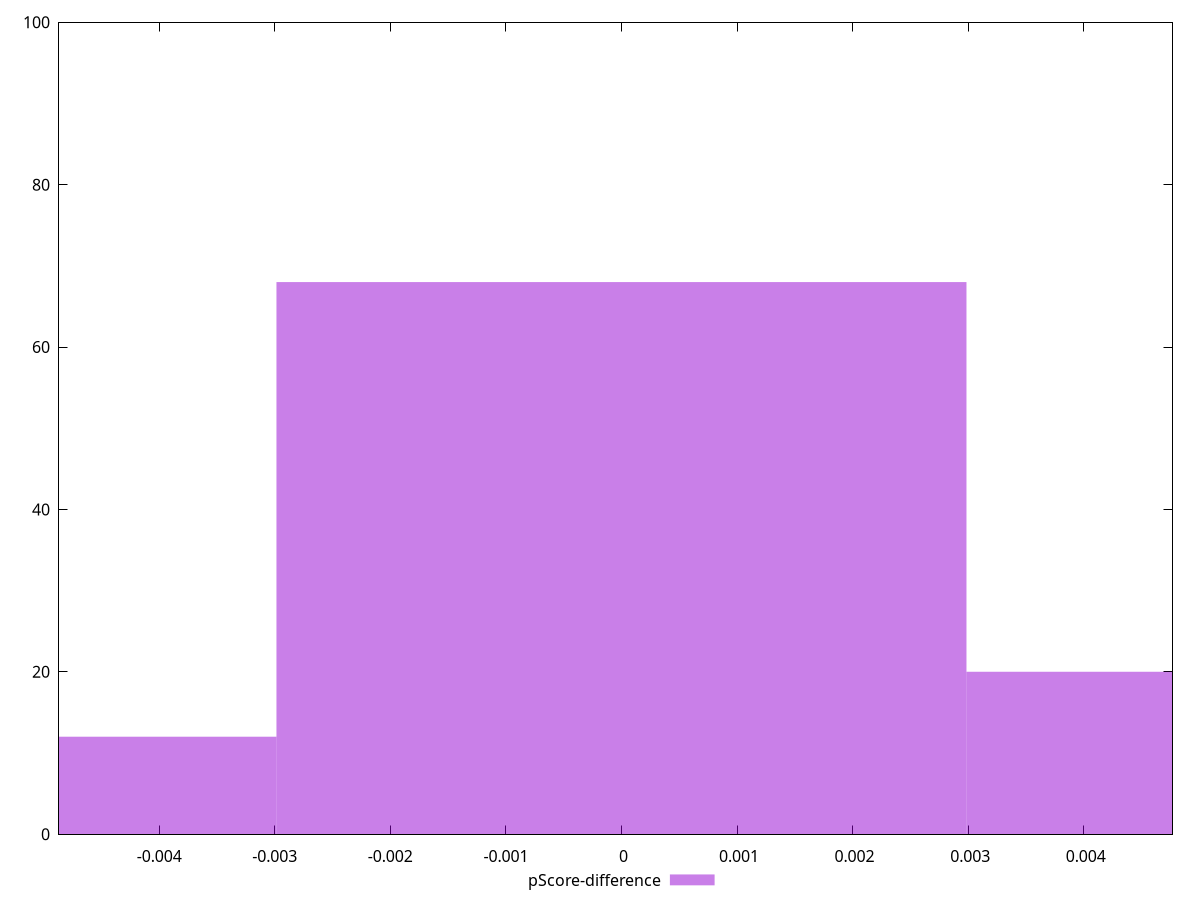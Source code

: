 reset

$pScoreDifference <<EOF
0 68
-0.005971071342686036 12
0.005971071342686036 20
EOF

set key outside below
set boxwidth 0.005971071342686036
set xrange [-0.004867302539681262:0.004768347956939367]
set yrange [0:100]
set trange [0:100]
set style fill transparent solid 0.5 noborder
set terminal svg size 640, 490 enhanced background rgb 'white'
set output "reports/report_00032_2021-02-25T10-28-15.087Z/total-blocking-time/samples/music/pScore-difference/histogram.svg"

plot $pScoreDifference title "pScore-difference" with boxes

reset
